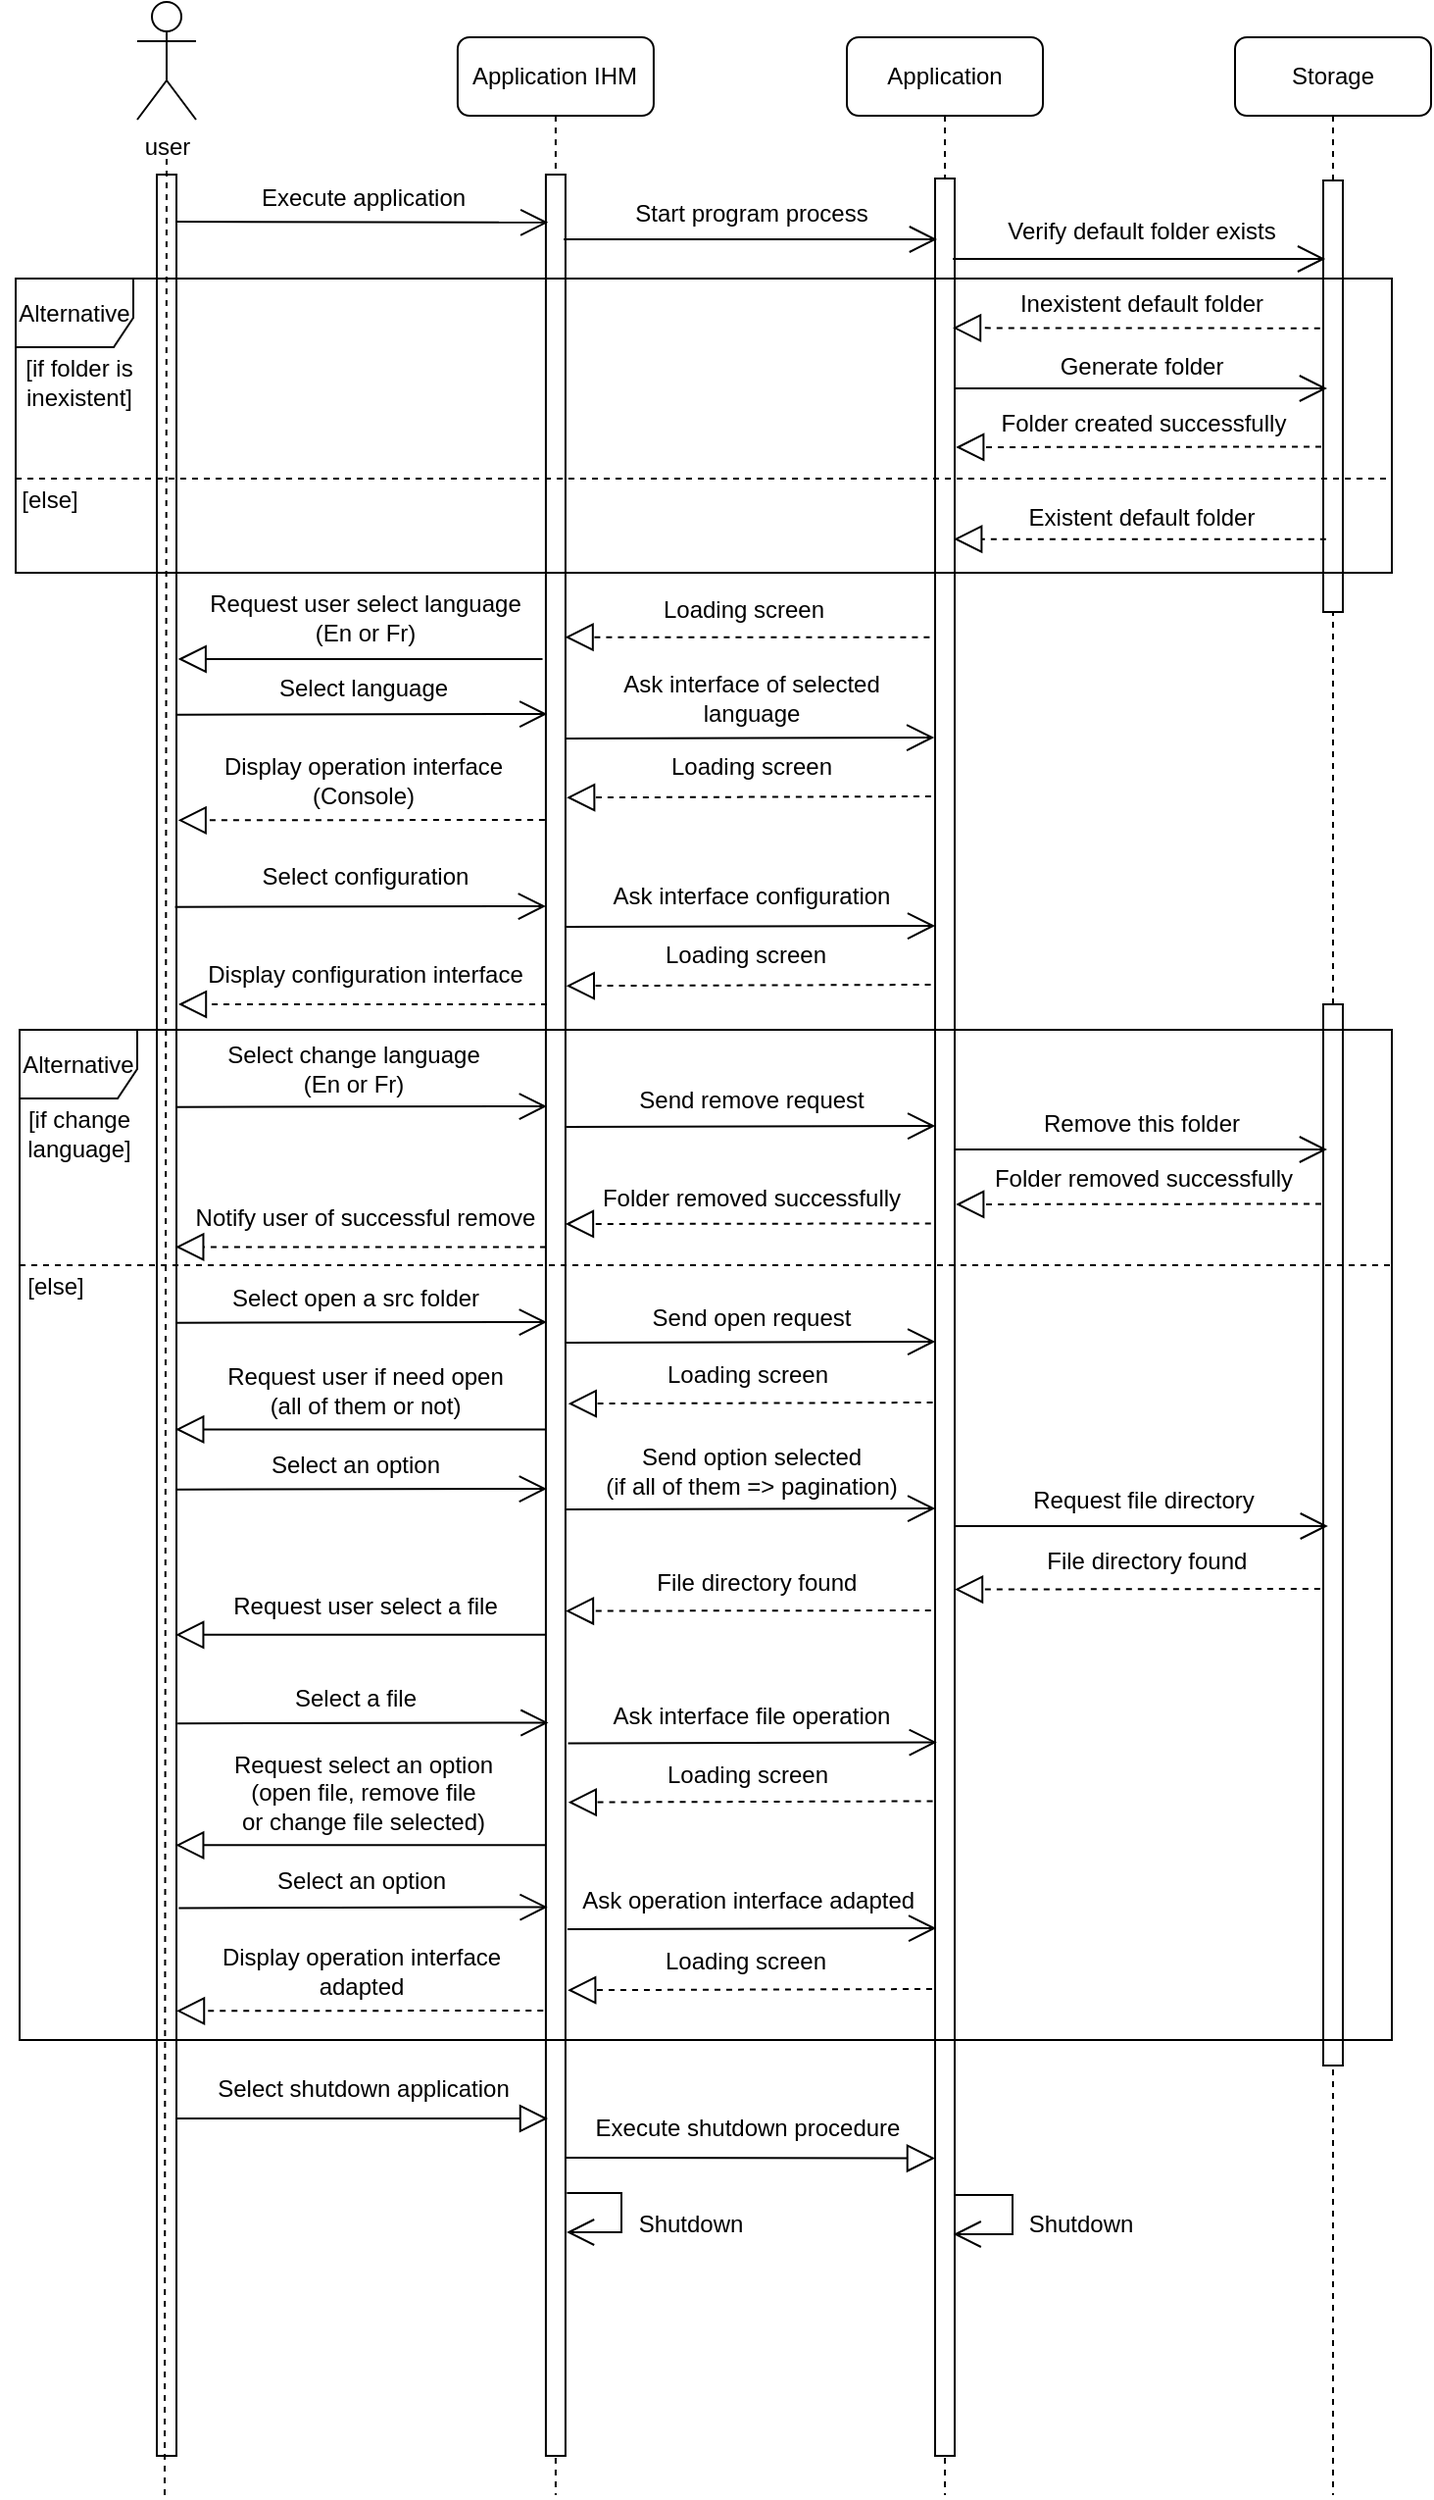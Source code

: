 <mxfile version="20.5.3" type="github">
  <diagram id="MyJDFgbNnC9lY3DK6d-x" name="Page-1">
    <mxGraphModel dx="406" dy="220" grid="1" gridSize="10" guides="1" tooltips="1" connect="1" arrows="1" fold="1" page="1" pageScale="1" pageWidth="413" pageHeight="291" math="0" shadow="0">
      <root>
        <mxCell id="0" />
        <mxCell id="1" parent="0" />
        <mxCell id="hzZ7OADZ9Wjstboydcab-127" value="&lt;span style=&quot;&quot;&gt;Application IHM&lt;/span&gt;" style="shape=umlLifeline;perimeter=lifelinePerimeter;whiteSpace=wrap;html=1;container=0;collapsible=0;recursiveResize=0;outlineConnect=0;rounded=1;" vertex="1" parent="1">
          <mxGeometry x="263.46" y="77" width="100" height="1253" as="geometry" />
        </mxCell>
        <mxCell id="hzZ7OADZ9Wjstboydcab-128" value="user" style="shape=umlActor;verticalLabelPosition=bottom;verticalAlign=top;html=1;rounded=1;" vertex="1" parent="1">
          <mxGeometry x="100" y="59" width="30" height="60" as="geometry" />
        </mxCell>
        <mxCell id="hzZ7OADZ9Wjstboydcab-129" value="&lt;span style=&quot;&quot;&gt;Application&lt;/span&gt;" style="shape=umlLifeline;perimeter=lifelinePerimeter;whiteSpace=wrap;html=1;container=0;collapsible=0;recursiveResize=0;outlineConnect=0;rounded=1;" vertex="1" parent="1">
          <mxGeometry x="462" y="77" width="100" height="1253" as="geometry" />
        </mxCell>
        <mxCell id="hzZ7OADZ9Wjstboydcab-130" value="&lt;span style=&quot;&quot;&gt;Storage&lt;/span&gt;" style="shape=umlLifeline;perimeter=lifelinePerimeter;whiteSpace=wrap;html=1;container=0;collapsible=0;recursiveResize=0;outlineConnect=0;rounded=1;" vertex="1" parent="1">
          <mxGeometry x="660" y="77" width="100" height="1253" as="geometry" />
        </mxCell>
        <mxCell id="hzZ7OADZ9Wjstboydcab-131" value="" style="html=1;points=[];perimeter=orthogonalPerimeter;rounded=0;glass=0;labelBackgroundColor=none;fillStyle=auto;" vertex="1" parent="1">
          <mxGeometry x="110" y="147" width="10" height="1163" as="geometry" />
        </mxCell>
        <mxCell id="hzZ7OADZ9Wjstboydcab-132" value="" style="html=1;points=[];perimeter=orthogonalPerimeter;rounded=0;glass=0;labelBackgroundColor=none;fillStyle=auto;" vertex="1" parent="1">
          <mxGeometry x="308.46" y="147" width="10" height="1163" as="geometry" />
        </mxCell>
        <mxCell id="hzZ7OADZ9Wjstboydcab-133" value="" style="html=1;points=[];perimeter=orthogonalPerimeter;rounded=0;glass=0;labelBackgroundColor=none;fillStyle=auto;" vertex="1" parent="1">
          <mxGeometry x="507" y="149" width="10" height="1161" as="geometry" />
        </mxCell>
        <mxCell id="hzZ7OADZ9Wjstboydcab-134" value="" style="html=1;points=[];perimeter=orthogonalPerimeter;rounded=0;glass=0;labelBackgroundColor=none;fillStyle=auto;" vertex="1" parent="1">
          <mxGeometry x="705" y="150" width="10" height="220" as="geometry" />
        </mxCell>
        <mxCell id="hzZ7OADZ9Wjstboydcab-135" value="" style="endArrow=none;dashed=1;html=1;rounded=1;" edge="1" parent="1">
          <mxGeometry width="50" height="50" relative="1" as="geometry">
            <mxPoint x="114" y="1330" as="sourcePoint" />
            <mxPoint x="115" y="137" as="targetPoint" />
          </mxGeometry>
        </mxCell>
        <mxCell id="hzZ7OADZ9Wjstboydcab-136" value="" style="html=1;points=[];perimeter=orthogonalPerimeter;rounded=0;glass=0;labelBackgroundColor=none;fillStyle=auto;" vertex="1" parent="1">
          <mxGeometry x="705" y="150" width="10" height="220" as="geometry" />
        </mxCell>
        <mxCell id="hzZ7OADZ9Wjstboydcab-137" value="" style="endArrow=block;dashed=1;endFill=0;endSize=12;html=1;rounded=1;exitX=-0.161;exitY=0.058;exitDx=0;exitDy=0;exitPerimeter=0;" edge="1" parent="1">
          <mxGeometry width="160" relative="1" as="geometry">
            <mxPoint x="703.39" y="225.35" as="sourcePoint" />
            <mxPoint x="516" y="225.17" as="targetPoint" />
          </mxGeometry>
        </mxCell>
        <mxCell id="hzZ7OADZ9Wjstboydcab-138" value="" style="endArrow=block;dashed=1;endFill=0;endSize=12;html=1;rounded=1;" edge="1" parent="1">
          <mxGeometry width="160" relative="1" as="geometry">
            <mxPoint x="504.21" y="382.82" as="sourcePoint" />
            <mxPoint x="318.29" y="382.82" as="targetPoint" />
          </mxGeometry>
        </mxCell>
        <mxCell id="hzZ7OADZ9Wjstboydcab-139" value="" style="endArrow=open;endFill=1;endSize=12;html=1;rounded=1;targetPerimeterSpacing=-4;sourcePerimeterSpacing=3;" edge="1" parent="1">
          <mxGeometry width="160" relative="1" as="geometry">
            <mxPoint x="517.0" y="256.0" as="sourcePoint" />
            <mxPoint x="707.0" y="256.0" as="targetPoint" />
          </mxGeometry>
        </mxCell>
        <mxCell id="hzZ7OADZ9Wjstboydcab-140" value="" style="endArrow=block;dashed=1;endFill=0;endSize=12;html=1;rounded=1;targetPerimeterSpacing=-4;sourcePerimeterSpacing=3;" edge="1" parent="1">
          <mxGeometry width="160" relative="1" as="geometry">
            <mxPoint x="706.42" y="332.83" as="sourcePoint" />
            <mxPoint x="516.587" y="332.83" as="targetPoint" />
          </mxGeometry>
        </mxCell>
        <mxCell id="hzZ7OADZ9Wjstboydcab-141" value="Execute application" style="text;html=1;align=center;verticalAlign=middle;resizable=0;points=[];autosize=1;strokeColor=none;fillColor=none;rounded=1;" vertex="1" parent="1">
          <mxGeometry x="150" y="144" width="130" height="30" as="geometry" />
        </mxCell>
        <mxCell id="hzZ7OADZ9Wjstboydcab-142" value="" style="endArrow=open;endFill=1;endSize=12;html=1;rounded=1;entryX=0.118;entryY=0.021;entryDx=0;entryDy=0;entryPerimeter=0;" edge="1" parent="1">
          <mxGeometry width="160" relative="1" as="geometry">
            <mxPoint x="120" y="171.0" as="sourcePoint" />
            <mxPoint x="309.64" y="171.423" as="targetPoint" />
          </mxGeometry>
        </mxCell>
        <mxCell id="hzZ7OADZ9Wjstboydcab-143" value="Start program process" style="text;html=1;align=center;verticalAlign=middle;resizable=0;points=[];autosize=1;strokeColor=none;fillColor=none;rounded=1;" vertex="1" parent="1">
          <mxGeometry x="343" y="152" width="140" height="30" as="geometry" />
        </mxCell>
        <mxCell id="hzZ7OADZ9Wjstboydcab-144" value="" style="endArrow=open;endFill=1;endSize=12;html=1;rounded=1;exitX=0.913;exitY=0.022;exitDx=0;exitDy=0;exitPerimeter=0;" edge="1" parent="1">
          <mxGeometry width="160" relative="1" as="geometry">
            <mxPoint x="317.59" y="180.016" as="sourcePoint" />
            <mxPoint x="508" y="180.0" as="targetPoint" />
          </mxGeometry>
        </mxCell>
        <mxCell id="hzZ7OADZ9Wjstboydcab-145" value="" style="endArrow=block;dashed=1;endFill=0;endSize=12;html=1;rounded=1;exitX=-0.125;exitY=0.144;exitDx=0;exitDy=0;exitPerimeter=0;" edge="1" parent="1">
          <mxGeometry width="160" relative="1" as="geometry">
            <mxPoint x="307.95" y="476.002" as="sourcePoint" />
            <mxPoint x="120.827" y="476.17" as="targetPoint" />
          </mxGeometry>
        </mxCell>
        <mxCell id="hzZ7OADZ9Wjstboydcab-146" value="Verify default folder exists" style="text;html=1;align=center;verticalAlign=middle;resizable=0;points=[];autosize=1;strokeColor=none;fillColor=none;rounded=1;" vertex="1" parent="1">
          <mxGeometry x="531.5" y="161" width="160" height="30" as="geometry" />
        </mxCell>
        <mxCell id="hzZ7OADZ9Wjstboydcab-147" value="Alternative" style="shape=umlFrame;whiteSpace=wrap;html=1;width=60;height=35;" vertex="1" parent="1">
          <mxGeometry x="38" y="200" width="702" height="150" as="geometry" />
        </mxCell>
        <mxCell id="hzZ7OADZ9Wjstboydcab-148" value="Loading screen" style="text;html=1;align=center;verticalAlign=middle;resizable=0;points=[];autosize=1;strokeColor=none;fillColor=none;rounded=1;" vertex="1" parent="1">
          <mxGeometry x="354.0" y="354" width="110" height="30" as="geometry" />
        </mxCell>
        <mxCell id="hzZ7OADZ9Wjstboydcab-149" value="[if folder is &lt;br&gt;inexistent]" style="text;html=1;align=center;verticalAlign=middle;resizable=0;points=[];autosize=1;strokeColor=none;fillColor=none;" vertex="1" parent="1">
          <mxGeometry x="30" y="233" width="80" height="40" as="geometry" />
        </mxCell>
        <mxCell id="hzZ7OADZ9Wjstboydcab-150" value="[else]" style="text;html=1;align=center;verticalAlign=middle;resizable=0;points=[];autosize=1;strokeColor=none;fillColor=none;" vertex="1" parent="1">
          <mxGeometry x="30" y="298" width="50" height="30" as="geometry" />
        </mxCell>
        <mxCell id="hzZ7OADZ9Wjstboydcab-151" value="Inexistent default folder" style="text;html=1;align=center;verticalAlign=middle;resizable=0;points=[];autosize=1;strokeColor=none;fillColor=none;rounded=1;" vertex="1" parent="1">
          <mxGeometry x="537.0" y="198.17" width="150" height="30" as="geometry" />
        </mxCell>
        <mxCell id="hzZ7OADZ9Wjstboydcab-152" value="" style="line;strokeWidth=1;fillColor=none;align=left;verticalAlign=middle;spacingTop=-1;spacingLeft=3;spacingRight=3;rotatable=0;labelPosition=right;points=[];portConstraint=eastwest;dashed=1;" vertex="1" parent="1">
          <mxGeometry x="38" y="298" width="700" height="8" as="geometry" />
        </mxCell>
        <mxCell id="hzZ7OADZ9Wjstboydcab-153" value="Generate folder" style="text;html=1;align=center;verticalAlign=middle;resizable=0;points=[];autosize=1;strokeColor=none;fillColor=none;rounded=1;" vertex="1" parent="1">
          <mxGeometry x="557.42" y="230" width="110" height="30" as="geometry" />
        </mxCell>
        <mxCell id="hzZ7OADZ9Wjstboydcab-154" value="Existent default folder" style="text;html=1;align=center;verticalAlign=middle;resizable=0;points=[];autosize=1;strokeColor=none;fillColor=none;rounded=1;" vertex="1" parent="1">
          <mxGeometry x="541.5" y="307" width="140" height="30" as="geometry" />
        </mxCell>
        <mxCell id="hzZ7OADZ9Wjstboydcab-155" value="Display operation interface&lt;br&gt;(Console)" style="text;html=1;align=center;verticalAlign=middle;resizable=0;points=[];autosize=1;strokeColor=none;fillColor=none;rounded=1;" vertex="1" parent="1">
          <mxGeometry x="130" y="436" width="170" height="40" as="geometry" />
        </mxCell>
        <mxCell id="hzZ7OADZ9Wjstboydcab-156" value="" style="endArrow=open;endFill=1;endSize=12;html=1;rounded=1;targetPerimeterSpacing=-4;sourcePerimeterSpacing=3;" edge="1" parent="1">
          <mxGeometry width="160" relative="1" as="geometry">
            <mxPoint x="516.08" y="190" as="sourcePoint" />
            <mxPoint x="706.08" y="190" as="targetPoint" />
          </mxGeometry>
        </mxCell>
        <mxCell id="hzZ7OADZ9Wjstboydcab-157" value="" style="endArrow=block;dashed=1;endFill=0;endSize=12;html=1;rounded=1;targetPerimeterSpacing=-4;sourcePerimeterSpacing=3;exitX=-0.099;exitY=0.603;exitDx=0;exitDy=0;exitPerimeter=0;" edge="1" parent="1">
          <mxGeometry width="160" relative="1" as="geometry">
            <mxPoint x="704.01" y="285.72" as="sourcePoint" />
            <mxPoint x="517.587" y="286" as="targetPoint" />
          </mxGeometry>
        </mxCell>
        <mxCell id="hzZ7OADZ9Wjstboydcab-158" value="Folder created successfully" style="text;html=1;align=center;verticalAlign=middle;resizable=0;points=[];autosize=1;strokeColor=none;fillColor=none;rounded=1;" vertex="1" parent="1">
          <mxGeometry x="527.5" y="259.0" width="170" height="30" as="geometry" />
        </mxCell>
        <mxCell id="hzZ7OADZ9Wjstboydcab-159" value="Request user select language&lt;br&gt;(En or Fr)" style="text;html=1;align=center;verticalAlign=middle;resizable=0;points=[];autosize=1;strokeColor=none;fillColor=none;rounded=1;" vertex="1" parent="1">
          <mxGeometry x="125.83" y="353" width="180" height="40" as="geometry" />
        </mxCell>
        <mxCell id="hzZ7OADZ9Wjstboydcab-160" value="" style="endArrow=block;endFill=0;endSize=12;html=1;rounded=1;" edge="1" parent="1">
          <mxGeometry width="160" relative="1" as="geometry">
            <mxPoint x="306.75" y="394.0" as="sourcePoint" />
            <mxPoint x="120.83" y="394.0" as="targetPoint" />
          </mxGeometry>
        </mxCell>
        <mxCell id="hzZ7OADZ9Wjstboydcab-161" value="Select language" style="text;html=1;align=center;verticalAlign=middle;resizable=0;points=[];autosize=1;strokeColor=none;fillColor=none;rounded=1;" vertex="1" parent="1">
          <mxGeometry x="160" y="394" width="110" height="30" as="geometry" />
        </mxCell>
        <mxCell id="hzZ7OADZ9Wjstboydcab-162" value="" style="endArrow=open;endFill=1;endSize=12;html=1;rounded=1;entryX=0.071;entryY=0.165;entryDx=0;entryDy=0;entryPerimeter=0;" edge="1" parent="1">
          <mxGeometry width="160" relative="1" as="geometry">
            <mxPoint x="120" y="422.38" as="sourcePoint" />
            <mxPoint x="309.17" y="422" as="targetPoint" />
          </mxGeometry>
        </mxCell>
        <mxCell id="hzZ7OADZ9Wjstboydcab-163" value="Loading screen" style="text;html=1;align=center;verticalAlign=middle;resizable=0;points=[];autosize=1;strokeColor=none;fillColor=none;rounded=1;" vertex="1" parent="1">
          <mxGeometry x="357.83" y="434" width="110" height="30" as="geometry" />
        </mxCell>
        <mxCell id="hzZ7OADZ9Wjstboydcab-164" value="" style="endArrow=block;dashed=1;endFill=0;endSize=12;html=1;rounded=1;exitX=-0.211;exitY=0.186;exitDx=0;exitDy=0;exitPerimeter=0;" edge="1" parent="1">
          <mxGeometry width="160" relative="1" as="geometry">
            <mxPoint x="504.95" y="463.998" as="sourcePoint" />
            <mxPoint x="319.06" y="464.59" as="targetPoint" />
          </mxGeometry>
        </mxCell>
        <mxCell id="hzZ7OADZ9Wjstboydcab-165" value="" style="endArrow=open;endFill=1;endSize=12;html=1;rounded=1;entryX=-0.083;entryY=0.173;entryDx=0;entryDy=0;entryPerimeter=0;" edge="1" parent="1">
          <mxGeometry width="160" relative="1" as="geometry">
            <mxPoint x="318.46" y="434.56" as="sourcePoint" />
            <mxPoint x="506.63" y="434.004" as="targetPoint" />
          </mxGeometry>
        </mxCell>
        <mxCell id="hzZ7OADZ9Wjstboydcab-166" value="Ask interface of selected &lt;br&gt;language" style="text;html=1;align=center;verticalAlign=middle;resizable=0;points=[];autosize=1;strokeColor=none;fillColor=none;rounded=1;" vertex="1" parent="1">
          <mxGeometry x="337.83" y="394" width="150" height="40" as="geometry" />
        </mxCell>
        <mxCell id="hzZ7OADZ9Wjstboydcab-175" value="Loading screen" style="text;html=1;align=center;verticalAlign=middle;resizable=0;points=[];autosize=1;strokeColor=none;fillColor=none;rounded=1;" vertex="1" parent="1">
          <mxGeometry x="355.25" y="530" width="110" height="30" as="geometry" />
        </mxCell>
        <mxCell id="hzZ7OADZ9Wjstboydcab-176" value="" style="endArrow=block;dashed=1;endFill=0;endSize=12;html=1;rounded=1;exitX=-0.211;exitY=0.186;exitDx=0;exitDy=0;exitPerimeter=0;" edge="1" parent="1">
          <mxGeometry width="160" relative="1" as="geometry">
            <mxPoint x="504.78" y="559.998" as="sourcePoint" />
            <mxPoint x="318.89" y="560.59" as="targetPoint" />
          </mxGeometry>
        </mxCell>
        <mxCell id="hzZ7OADZ9Wjstboydcab-177" value="Select configuration" style="text;html=1;align=center;verticalAlign=middle;resizable=0;points=[];autosize=1;strokeColor=none;fillColor=none;rounded=1;" vertex="1" parent="1">
          <mxGeometry x="150.83" y="490" width="130" height="30" as="geometry" />
        </mxCell>
        <mxCell id="hzZ7OADZ9Wjstboydcab-178" value="" style="endArrow=open;endFill=1;endSize=12;html=1;rounded=1;entryX=0.071;entryY=0.165;entryDx=0;entryDy=0;entryPerimeter=0;" edge="1" parent="1">
          <mxGeometry width="160" relative="1" as="geometry">
            <mxPoint x="119.29" y="520.38" as="sourcePoint" />
            <mxPoint x="308.46" y="520" as="targetPoint" />
          </mxGeometry>
        </mxCell>
        <mxCell id="hzZ7OADZ9Wjstboydcab-179" value="Display configuration&amp;nbsp;interface" style="text;html=1;align=center;verticalAlign=middle;resizable=0;points=[];autosize=1;strokeColor=none;fillColor=none;rounded=1;" vertex="1" parent="1">
          <mxGeometry x="125.83" y="540" width="180" height="30" as="geometry" />
        </mxCell>
        <mxCell id="hzZ7OADZ9Wjstboydcab-180" value="" style="endArrow=block;dashed=1;endFill=0;endSize=12;html=1;rounded=1;" edge="1" parent="1">
          <mxGeometry width="160" relative="1" as="geometry">
            <mxPoint x="309" y="570" as="sourcePoint" />
            <mxPoint x="120.987" y="570" as="targetPoint" />
          </mxGeometry>
        </mxCell>
        <mxCell id="hzZ7OADZ9Wjstboydcab-181" value="" style="endArrow=open;endFill=1;endSize=12;html=1;rounded=1;entryX=-0.083;entryY=0.173;entryDx=0;entryDy=0;entryPerimeter=0;" edge="1" parent="1">
          <mxGeometry width="160" relative="1" as="geometry">
            <mxPoint x="318.91" y="530.56" as="sourcePoint" />
            <mxPoint x="507.08" y="530.004" as="targetPoint" />
          </mxGeometry>
        </mxCell>
        <mxCell id="hzZ7OADZ9Wjstboydcab-182" value="Ask interface configuration" style="text;html=1;align=center;verticalAlign=middle;resizable=0;points=[];autosize=1;strokeColor=none;fillColor=none;rounded=1;" vertex="1" parent="1">
          <mxGeometry x="332.83" y="500" width="160" height="30" as="geometry" />
        </mxCell>
        <mxCell id="hzZ7OADZ9Wjstboydcab-183" value="" style="endArrow=block;endFill=0;endSize=12;html=1;rounded=1;entryX=-0.002;entryY=0.916;entryDx=0;entryDy=0;entryPerimeter=0;" edge="1" parent="1">
          <mxGeometry width="160" relative="1" as="geometry">
            <mxPoint x="318.25" y="1158.0" as="sourcePoint" />
            <mxPoint x="506.98" y="1158.276" as="targetPoint" />
          </mxGeometry>
        </mxCell>
        <mxCell id="hzZ7OADZ9Wjstboydcab-184" value="" style="endArrow=block;endFill=0;endSize=12;html=1;rounded=1;" edge="1" parent="1">
          <mxGeometry width="160" relative="1" as="geometry">
            <mxPoint x="120.0" y="1138.0" as="sourcePoint" />
            <mxPoint x="309.5" y="1138.0" as="targetPoint" />
          </mxGeometry>
        </mxCell>
        <mxCell id="hzZ7OADZ9Wjstboydcab-185" value="Execute shutdown procedure" style="text;html=1;align=center;verticalAlign=middle;resizable=0;points=[];autosize=1;strokeColor=none;fillColor=none;rounded=1;" vertex="1" parent="1">
          <mxGeometry x="321.25" y="1128" width="180" height="30" as="geometry" />
        </mxCell>
        <mxCell id="hzZ7OADZ9Wjstboydcab-186" value="Shutdown" style="text;html=1;align=center;verticalAlign=middle;resizable=0;points=[];autosize=1;strokeColor=none;fillColor=none;rounded=1;" vertex="1" parent="1">
          <mxGeometry x="342.41" y="1177" width="80" height="30" as="geometry" />
        </mxCell>
        <mxCell id="hzZ7OADZ9Wjstboydcab-187" value="" style="endArrow=open;endFill=1;endSize=12;html=1;rounded=0;" edge="1" parent="1">
          <mxGeometry width="160" relative="1" as="geometry">
            <mxPoint x="516.5" y="1177" as="sourcePoint" />
            <mxPoint x="516.31" y="1197" as="targetPoint" />
            <Array as="points">
              <mxPoint x="546.5" y="1177" />
              <mxPoint x="546.5" y="1197" />
            </Array>
          </mxGeometry>
        </mxCell>
        <mxCell id="hzZ7OADZ9Wjstboydcab-188" value="Shutdown" style="text;html=1;align=center;verticalAlign=middle;resizable=0;points=[];autosize=1;strokeColor=none;fillColor=none;rounded=1;" vertex="1" parent="1">
          <mxGeometry x="541.08" y="1177" width="80" height="30" as="geometry" />
        </mxCell>
        <mxCell id="hzZ7OADZ9Wjstboydcab-189" value="Select shutdown application" style="text;html=1;align=center;verticalAlign=middle;resizable=0;points=[];autosize=1;strokeColor=none;fillColor=none;rounded=1;" vertex="1" parent="1">
          <mxGeometry x="130" y="1108" width="170" height="30" as="geometry" />
        </mxCell>
        <mxCell id="hzZ7OADZ9Wjstboydcab-190" value="" style="endArrow=open;endFill=1;endSize=12;html=1;rounded=0;" edge="1" parent="1">
          <mxGeometry width="160" relative="1" as="geometry">
            <mxPoint x="319.17" y="1176.0" as="sourcePoint" />
            <mxPoint x="319.003" y="1196.0" as="targetPoint" />
            <Array as="points">
              <mxPoint x="347" y="1176" />
              <mxPoint x="347" y="1196" />
            </Array>
          </mxGeometry>
        </mxCell>
        <mxCell id="hzZ7OADZ9Wjstboydcab-191" value="" style="html=1;points=[];perimeter=orthogonalPerimeter;rounded=0;glass=0;labelBackgroundColor=none;fillStyle=auto;" vertex="1" parent="1">
          <mxGeometry x="705" y="570" width="10" height="541" as="geometry" />
        </mxCell>
        <mxCell id="hzZ7OADZ9Wjstboydcab-192" value="" style="endArrow=open;endFill=1;endSize=12;html=1;rounded=1;targetPerimeterSpacing=-4;sourcePerimeterSpacing=3;" edge="1" parent="1">
          <mxGeometry width="160" relative="1" as="geometry">
            <mxPoint x="517.0" y="644" as="sourcePoint" />
            <mxPoint x="707.0" y="644" as="targetPoint" />
          </mxGeometry>
        </mxCell>
        <mxCell id="hzZ7OADZ9Wjstboydcab-193" value="Alternative" style="shape=umlFrame;whiteSpace=wrap;html=1;width=60;height=35;" vertex="1" parent="1">
          <mxGeometry x="40" y="583" width="700" height="515" as="geometry" />
        </mxCell>
        <mxCell id="hzZ7OADZ9Wjstboydcab-194" value="" style="line;strokeWidth=1;fillColor=none;align=left;verticalAlign=middle;spacingTop=-1;spacingLeft=3;spacingRight=3;rotatable=0;labelPosition=right;points=[];portConstraint=eastwest;dashed=1;" vertex="1" parent="1">
          <mxGeometry x="40" y="699" width="700" height="8" as="geometry" />
        </mxCell>
        <mxCell id="hzZ7OADZ9Wjstboydcab-195" value="Remove this folder" style="text;html=1;align=center;verticalAlign=middle;resizable=0;points=[];autosize=1;strokeColor=none;fillColor=none;rounded=1;" vertex="1" parent="1">
          <mxGeometry x="552.42" y="616" width="120" height="30" as="geometry" />
        </mxCell>
        <mxCell id="hzZ7OADZ9Wjstboydcab-196" value="" style="endArrow=block;dashed=1;endFill=0;endSize=12;html=1;rounded=1;targetPerimeterSpacing=-4;sourcePerimeterSpacing=3;exitX=-0.099;exitY=0.603;exitDx=0;exitDy=0;exitPerimeter=0;" edge="1" parent="1">
          <mxGeometry width="160" relative="1" as="geometry">
            <mxPoint x="704.01" y="671.72" as="sourcePoint" />
            <mxPoint x="517.587" y="672" as="targetPoint" />
          </mxGeometry>
        </mxCell>
        <mxCell id="hzZ7OADZ9Wjstboydcab-197" value="Folder removed successfully" style="text;html=1;align=center;verticalAlign=middle;resizable=0;points=[];autosize=1;strokeColor=none;fillColor=none;rounded=1;" vertex="1" parent="1">
          <mxGeometry x="522.5" y="644" width="180" height="30" as="geometry" />
        </mxCell>
        <mxCell id="hzZ7OADZ9Wjstboydcab-198" value="Select change language&lt;br&gt;(En or Fr)" style="text;html=1;align=center;verticalAlign=middle;resizable=0;points=[];autosize=1;strokeColor=none;fillColor=none;rounded=1;" vertex="1" parent="1">
          <mxGeometry x="135" y="583" width="150" height="40" as="geometry" />
        </mxCell>
        <mxCell id="hzZ7OADZ9Wjstboydcab-199" value="" style="endArrow=open;endFill=1;endSize=12;html=1;rounded=1;entryX=0.071;entryY=0.165;entryDx=0;entryDy=0;entryPerimeter=0;" edge="1" parent="1">
          <mxGeometry width="160" relative="1" as="geometry">
            <mxPoint x="119.79" y="622.38" as="sourcePoint" />
            <mxPoint x="308.96" y="622" as="targetPoint" />
          </mxGeometry>
        </mxCell>
        <mxCell id="hzZ7OADZ9Wjstboydcab-200" value="Notify user of successful remove" style="text;html=1;align=center;verticalAlign=middle;resizable=0;points=[];autosize=1;strokeColor=none;fillColor=none;rounded=1;" vertex="1" parent="1">
          <mxGeometry x="116.08" y="664" width="200" height="30" as="geometry" />
        </mxCell>
        <mxCell id="hzZ7OADZ9Wjstboydcab-201" value="" style="endArrow=block;dashed=1;endFill=0;endSize=12;html=1;rounded=1;" edge="1" parent="1">
          <mxGeometry width="160" relative="1" as="geometry">
            <mxPoint x="308.46" y="693.7" as="sourcePoint" />
            <mxPoint x="119.607" y="693.7" as="targetPoint" />
          </mxGeometry>
        </mxCell>
        <mxCell id="hzZ7OADZ9Wjstboydcab-202" value="" style="endArrow=open;endFill=1;endSize=12;html=1;rounded=1;entryX=-0.083;entryY=0.173;entryDx=0;entryDy=0;entryPerimeter=0;" edge="1" parent="1">
          <mxGeometry width="160" relative="1" as="geometry">
            <mxPoint x="318.96" y="632.56" as="sourcePoint" />
            <mxPoint x="507.13" y="632.004" as="targetPoint" />
          </mxGeometry>
        </mxCell>
        <mxCell id="hzZ7OADZ9Wjstboydcab-203" value="Send remove request" style="text;html=1;align=center;verticalAlign=middle;resizable=0;points=[];autosize=1;strokeColor=none;fillColor=none;rounded=1;" vertex="1" parent="1">
          <mxGeometry x="343.33" y="603.5" width="140" height="30" as="geometry" />
        </mxCell>
        <mxCell id="hzZ7OADZ9Wjstboydcab-204" value="" style="endArrow=block;dashed=1;endFill=0;endSize=12;html=1;rounded=1;targetPerimeterSpacing=-4;sourcePerimeterSpacing=3;exitX=-0.099;exitY=0.603;exitDx=0;exitDy=0;exitPerimeter=0;" edge="1" parent="1">
          <mxGeometry width="160" relative="1" as="geometry">
            <mxPoint x="504.88" y="681.72" as="sourcePoint" />
            <mxPoint x="318.457" y="682" as="targetPoint" />
          </mxGeometry>
        </mxCell>
        <mxCell id="hzZ7OADZ9Wjstboydcab-205" value="Folder removed successfully" style="text;html=1;align=center;verticalAlign=middle;resizable=0;points=[];autosize=1;strokeColor=none;fillColor=none;rounded=1;" vertex="1" parent="1">
          <mxGeometry x="323.37" y="654" width="180" height="30" as="geometry" />
        </mxCell>
        <mxCell id="hzZ7OADZ9Wjstboydcab-206" value="Select open a src folder" style="text;html=1;align=center;verticalAlign=middle;resizable=0;points=[];autosize=1;strokeColor=none;fillColor=none;rounded=1;" vertex="1" parent="1">
          <mxGeometry x="135.5" y="705" width="150" height="30" as="geometry" />
        </mxCell>
        <mxCell id="hzZ7OADZ9Wjstboydcab-207" value="" style="endArrow=open;endFill=1;endSize=12;html=1;rounded=1;entryX=0.071;entryY=0.165;entryDx=0;entryDy=0;entryPerimeter=0;" edge="1" parent="1">
          <mxGeometry width="160" relative="1" as="geometry">
            <mxPoint x="119.79" y="732.38" as="sourcePoint" />
            <mxPoint x="308.96" y="732" as="targetPoint" />
          </mxGeometry>
        </mxCell>
        <mxCell id="hzZ7OADZ9Wjstboydcab-208" value="Request user if need open&lt;br&gt;(all of them or not)" style="text;html=1;align=center;verticalAlign=middle;resizable=0;points=[];autosize=1;strokeColor=none;fillColor=none;rounded=1;" vertex="1" parent="1">
          <mxGeometry x="136.08" y="747" width="160" height="40" as="geometry" />
        </mxCell>
        <mxCell id="hzZ7OADZ9Wjstboydcab-209" value="" style="endArrow=block;endFill=0;endSize=12;html=1;rounded=1;" edge="1" parent="1">
          <mxGeometry width="160" relative="1" as="geometry">
            <mxPoint x="308.46" y="786.7" as="sourcePoint" />
            <mxPoint x="119.607" y="786.7" as="targetPoint" />
          </mxGeometry>
        </mxCell>
        <mxCell id="hzZ7OADZ9Wjstboydcab-210" value="" style="endArrow=open;endFill=1;endSize=12;html=1;rounded=1;entryX=-0.083;entryY=0.173;entryDx=0;entryDy=0;entryPerimeter=0;" edge="1" parent="1">
          <mxGeometry width="160" relative="1" as="geometry">
            <mxPoint x="318.96" y="742.56" as="sourcePoint" />
            <mxPoint x="507.13" y="742.004" as="targetPoint" />
          </mxGeometry>
        </mxCell>
        <mxCell id="hzZ7OADZ9Wjstboydcab-211" value="Send open request" style="text;html=1;align=center;verticalAlign=middle;resizable=0;points=[];autosize=1;strokeColor=none;fillColor=none;rounded=1;" vertex="1" parent="1">
          <mxGeometry x="353.33" y="714.5" width="120" height="30" as="geometry" />
        </mxCell>
        <mxCell id="hzZ7OADZ9Wjstboydcab-212" value="Loading screen" style="text;html=1;align=center;verticalAlign=middle;resizable=0;points=[];autosize=1;strokeColor=none;fillColor=none;rounded=1;" vertex="1" parent="1">
          <mxGeometry x="355.58" y="744" width="110" height="30" as="geometry" />
        </mxCell>
        <mxCell id="hzZ7OADZ9Wjstboydcab-213" value="" style="endArrow=block;dashed=1;endFill=0;endSize=12;html=1;rounded=1;exitX=-0.211;exitY=0.186;exitDx=0;exitDy=0;exitPerimeter=0;" edge="1" parent="1">
          <mxGeometry width="160" relative="1" as="geometry">
            <mxPoint x="505.78" y="772.998" as="sourcePoint" />
            <mxPoint x="319.89" y="773.59" as="targetPoint" />
          </mxGeometry>
        </mxCell>
        <mxCell id="hzZ7OADZ9Wjstboydcab-214" value="Select an option" style="text;html=1;align=center;verticalAlign=middle;resizable=0;points=[];autosize=1;strokeColor=none;fillColor=none;rounded=1;" vertex="1" parent="1">
          <mxGeometry x="155.5" y="790" width="110" height="30" as="geometry" />
        </mxCell>
        <mxCell id="hzZ7OADZ9Wjstboydcab-215" value="" style="endArrow=open;endFill=1;endSize=12;html=1;rounded=1;entryX=0.071;entryY=0.165;entryDx=0;entryDy=0;entryPerimeter=0;" edge="1" parent="1">
          <mxGeometry width="160" relative="1" as="geometry">
            <mxPoint x="119.79" y="817.38" as="sourcePoint" />
            <mxPoint x="308.96" y="817" as="targetPoint" />
          </mxGeometry>
        </mxCell>
        <mxCell id="hzZ7OADZ9Wjstboydcab-216" value="Request user select a file" style="text;html=1;align=center;verticalAlign=middle;resizable=0;points=[];autosize=1;strokeColor=none;fillColor=none;rounded=1;" vertex="1" parent="1">
          <mxGeometry x="136.08" y="861.73" width="160" height="30" as="geometry" />
        </mxCell>
        <mxCell id="hzZ7OADZ9Wjstboydcab-217" value="" style="endArrow=block;endFill=0;endSize=12;html=1;rounded=1;" edge="1" parent="1">
          <mxGeometry width="160" relative="1" as="geometry">
            <mxPoint x="308.46" y="891.43" as="sourcePoint" />
            <mxPoint x="119.607" y="891.43" as="targetPoint" />
          </mxGeometry>
        </mxCell>
        <mxCell id="hzZ7OADZ9Wjstboydcab-218" value="" style="endArrow=open;endFill=1;endSize=12;html=1;rounded=1;entryX=-0.083;entryY=0.173;entryDx=0;entryDy=0;entryPerimeter=0;" edge="1" parent="1">
          <mxGeometry width="160" relative="1" as="geometry">
            <mxPoint x="318.96" y="827.56" as="sourcePoint" />
            <mxPoint x="507.13" y="827.004" as="targetPoint" />
          </mxGeometry>
        </mxCell>
        <mxCell id="hzZ7OADZ9Wjstboydcab-219" value="Send option selected&lt;br&gt;(if all of them =&amp;gt; pagination)" style="text;html=1;align=center;verticalAlign=middle;resizable=0;points=[];autosize=1;strokeColor=none;fillColor=none;rounded=1;" vertex="1" parent="1">
          <mxGeometry x="328.33" y="787.5" width="170" height="40" as="geometry" />
        </mxCell>
        <mxCell id="hzZ7OADZ9Wjstboydcab-220" value="" style="endArrow=open;endFill=1;endSize=12;html=1;rounded=1;targetPerimeterSpacing=-4;sourcePerimeterSpacing=3;" edge="1" parent="1">
          <mxGeometry width="160" relative="1" as="geometry">
            <mxPoint x="517.42" y="836" as="sourcePoint" />
            <mxPoint x="707.42" y="836" as="targetPoint" />
          </mxGeometry>
        </mxCell>
        <mxCell id="hzZ7OADZ9Wjstboydcab-221" value="Request file directory" style="text;html=1;align=center;verticalAlign=middle;resizable=0;points=[];autosize=1;strokeColor=none;fillColor=none;rounded=1;" vertex="1" parent="1">
          <mxGeometry x="542.84" y="808" width="140" height="30" as="geometry" />
        </mxCell>
        <mxCell id="hzZ7OADZ9Wjstboydcab-222" value="" style="endArrow=block;dashed=1;endFill=0;endSize=12;html=1;rounded=1;targetPerimeterSpacing=-4;sourcePerimeterSpacing=3;exitX=-0.099;exitY=0.603;exitDx=0;exitDy=0;exitPerimeter=0;" edge="1" parent="1">
          <mxGeometry width="160" relative="1" as="geometry">
            <mxPoint x="703.42" y="868.0" as="sourcePoint" />
            <mxPoint x="516.997" y="868.28" as="targetPoint" />
          </mxGeometry>
        </mxCell>
        <mxCell id="hzZ7OADZ9Wjstboydcab-223" value="&amp;nbsp;File directory found&lt;br&gt;" style="text;html=1;align=center;verticalAlign=middle;resizable=0;points=[];autosize=1;strokeColor=none;fillColor=none;rounded=1;" vertex="1" parent="1">
          <mxGeometry x="547.84" y="839" width="130" height="30" as="geometry" />
        </mxCell>
        <mxCell id="hzZ7OADZ9Wjstboydcab-224" value="" style="endArrow=block;dashed=1;endFill=0;endSize=12;html=1;rounded=1;targetPerimeterSpacing=-4;sourcePerimeterSpacing=3;exitX=-0.099;exitY=0.603;exitDx=0;exitDy=0;exitPerimeter=0;" edge="1" parent="1">
          <mxGeometry width="160" relative="1" as="geometry">
            <mxPoint x="504.88" y="879" as="sourcePoint" />
            <mxPoint x="318.457" y="879.28" as="targetPoint" />
          </mxGeometry>
        </mxCell>
        <mxCell id="hzZ7OADZ9Wjstboydcab-225" value="&amp;nbsp;File directory found&lt;br&gt;" style="text;html=1;align=center;verticalAlign=middle;resizable=0;points=[];autosize=1;strokeColor=none;fillColor=none;rounded=1;" vertex="1" parent="1">
          <mxGeometry x="349.3" y="850" width="130" height="30" as="geometry" />
        </mxCell>
        <mxCell id="hzZ7OADZ9Wjstboydcab-226" value="Select a file" style="text;html=1;align=center;verticalAlign=middle;resizable=0;points=[];autosize=1;strokeColor=none;fillColor=none;rounded=1;" vertex="1" parent="1">
          <mxGeometry x="166.29" y="909.23" width="90" height="30" as="geometry" />
        </mxCell>
        <mxCell id="hzZ7OADZ9Wjstboydcab-227" value="" style="endArrow=open;endFill=1;endSize=12;html=1;rounded=1;entryX=0.071;entryY=0.165;entryDx=0;entryDy=0;entryPerimeter=0;" edge="1" parent="1">
          <mxGeometry width="160" relative="1" as="geometry">
            <mxPoint x="120.58" y="936.61" as="sourcePoint" />
            <mxPoint x="309.75" y="936.23" as="targetPoint" />
          </mxGeometry>
        </mxCell>
        <mxCell id="hzZ7OADZ9Wjstboydcab-228" value="" style="endArrow=open;endFill=1;endSize=12;html=1;rounded=1;entryX=-0.083;entryY=0.173;entryDx=0;entryDy=0;entryPerimeter=0;" edge="1" parent="1">
          <mxGeometry width="160" relative="1" as="geometry">
            <mxPoint x="319.75" y="946.79" as="sourcePoint" />
            <mxPoint x="507.92" y="946.234" as="targetPoint" />
          </mxGeometry>
        </mxCell>
        <mxCell id="hzZ7OADZ9Wjstboydcab-229" value="Ask interface file operation" style="text;html=1;align=center;verticalAlign=middle;resizable=0;points=[];autosize=1;strokeColor=none;fillColor=none;rounded=1;" vertex="1" parent="1">
          <mxGeometry x="332.83" y="918.23" width="160" height="30" as="geometry" />
        </mxCell>
        <mxCell id="hzZ7OADZ9Wjstboydcab-230" value="Loading screen" style="text;html=1;align=center;verticalAlign=middle;resizable=0;points=[];autosize=1;strokeColor=none;fillColor=none;rounded=1;" vertex="1" parent="1">
          <mxGeometry x="355.58" y="948.23" width="110" height="30" as="geometry" />
        </mxCell>
        <mxCell id="hzZ7OADZ9Wjstboydcab-231" value="" style="endArrow=block;dashed=1;endFill=0;endSize=12;html=1;rounded=1;exitX=-0.211;exitY=0.186;exitDx=0;exitDy=0;exitPerimeter=0;" edge="1" parent="1">
          <mxGeometry width="160" relative="1" as="geometry">
            <mxPoint x="505.78" y="976.228" as="sourcePoint" />
            <mxPoint x="319.89" y="976.82" as="targetPoint" />
          </mxGeometry>
        </mxCell>
        <mxCell id="hzZ7OADZ9Wjstboydcab-232" value="Request select an option&lt;br&gt;(open file, remove file &lt;br&gt;or change file selected)" style="text;html=1;align=center;verticalAlign=middle;resizable=0;points=[];autosize=1;strokeColor=none;fillColor=none;rounded=1;" vertex="1" parent="1">
          <mxGeometry x="135" y="942.23" width="160" height="60" as="geometry" />
        </mxCell>
        <mxCell id="hzZ7OADZ9Wjstboydcab-233" value="" style="endArrow=block;endFill=0;endSize=12;html=1;rounded=1;" edge="1" parent="1">
          <mxGeometry width="160" relative="1" as="geometry">
            <mxPoint x="308.46" y="998.67" as="sourcePoint" />
            <mxPoint x="119.607" y="998.67" as="targetPoint" />
          </mxGeometry>
        </mxCell>
        <mxCell id="hzZ7OADZ9Wjstboydcab-234" value="" style="endArrow=open;endFill=1;endSize=12;html=1;rounded=1;entryX=-0.083;entryY=0.173;entryDx=0;entryDy=0;entryPerimeter=0;" edge="1" parent="1">
          <mxGeometry width="160" relative="1" as="geometry">
            <mxPoint x="121.16" y="1030.79" as="sourcePoint" />
            <mxPoint x="309.33" y="1030.234" as="targetPoint" />
          </mxGeometry>
        </mxCell>
        <mxCell id="hzZ7OADZ9Wjstboydcab-235" value="Select an option" style="text;html=1;align=center;verticalAlign=middle;resizable=0;points=[];autosize=1;strokeColor=none;fillColor=none;rounded=1;" vertex="1" parent="1">
          <mxGeometry x="159.24" y="1002.23" width="110" height="30" as="geometry" />
        </mxCell>
        <mxCell id="hzZ7OADZ9Wjstboydcab-236" value="" style="endArrow=open;endFill=1;endSize=12;html=1;rounded=1;entryX=-0.083;entryY=0.173;entryDx=0;entryDy=0;entryPerimeter=0;" edge="1" parent="1">
          <mxGeometry width="160" relative="1" as="geometry">
            <mxPoint x="319.45" y="1041.56" as="sourcePoint" />
            <mxPoint x="507.62" y="1041.004" as="targetPoint" />
          </mxGeometry>
        </mxCell>
        <mxCell id="hzZ7OADZ9Wjstboydcab-237" value="Ask operation interface adapted&amp;nbsp;" style="text;html=1;align=center;verticalAlign=middle;resizable=0;points=[];autosize=1;strokeColor=none;fillColor=none;rounded=1;" vertex="1" parent="1">
          <mxGeometry x="312.53" y="1012" width="200" height="30" as="geometry" />
        </mxCell>
        <mxCell id="hzZ7OADZ9Wjstboydcab-238" value="Loading screen" style="text;html=1;align=center;verticalAlign=middle;resizable=0;points=[];autosize=1;strokeColor=none;fillColor=none;rounded=1;" vertex="1" parent="1">
          <mxGeometry x="355.28" y="1043" width="110" height="30" as="geometry" />
        </mxCell>
        <mxCell id="hzZ7OADZ9Wjstboydcab-239" value="" style="endArrow=block;dashed=1;endFill=0;endSize=12;html=1;rounded=1;exitX=-0.211;exitY=0.186;exitDx=0;exitDy=0;exitPerimeter=0;" edge="1" parent="1">
          <mxGeometry width="160" relative="1" as="geometry">
            <mxPoint x="505.48" y="1071.998" as="sourcePoint" />
            <mxPoint x="319.59" y="1072.59" as="targetPoint" />
          </mxGeometry>
        </mxCell>
        <mxCell id="hzZ7OADZ9Wjstboydcab-240" value="" style="endArrow=block;dashed=1;endFill=0;endSize=12;html=1;rounded=1;exitX=-0.125;exitY=0.144;exitDx=0;exitDy=0;exitPerimeter=0;" edge="1" parent="1">
          <mxGeometry width="160" relative="1" as="geometry">
            <mxPoint x="307.12" y="1083.002" as="sourcePoint" />
            <mxPoint x="119.997" y="1083.17" as="targetPoint" />
          </mxGeometry>
        </mxCell>
        <mxCell id="hzZ7OADZ9Wjstboydcab-241" value="Display operation interface &lt;br&gt;adapted" style="text;html=1;align=center;verticalAlign=middle;resizable=0;points=[];autosize=1;strokeColor=none;fillColor=none;rounded=1;" vertex="1" parent="1">
          <mxGeometry x="129.17" y="1043" width="170" height="40" as="geometry" />
        </mxCell>
        <mxCell id="hzZ7OADZ9Wjstboydcab-242" value="[if change&lt;br&gt;language]" style="text;html=1;align=center;verticalAlign=middle;resizable=0;points=[];autosize=1;strokeColor=none;fillColor=none;" vertex="1" parent="1">
          <mxGeometry x="30" y="616" width="80" height="40" as="geometry" />
        </mxCell>
        <mxCell id="hzZ7OADZ9Wjstboydcab-243" value="[else]" style="text;html=1;align=center;verticalAlign=middle;resizable=0;points=[];autosize=1;strokeColor=none;fillColor=none;" vertex="1" parent="1">
          <mxGeometry x="33" y="699" width="50" height="30" as="geometry" />
        </mxCell>
      </root>
    </mxGraphModel>
  </diagram>
</mxfile>
